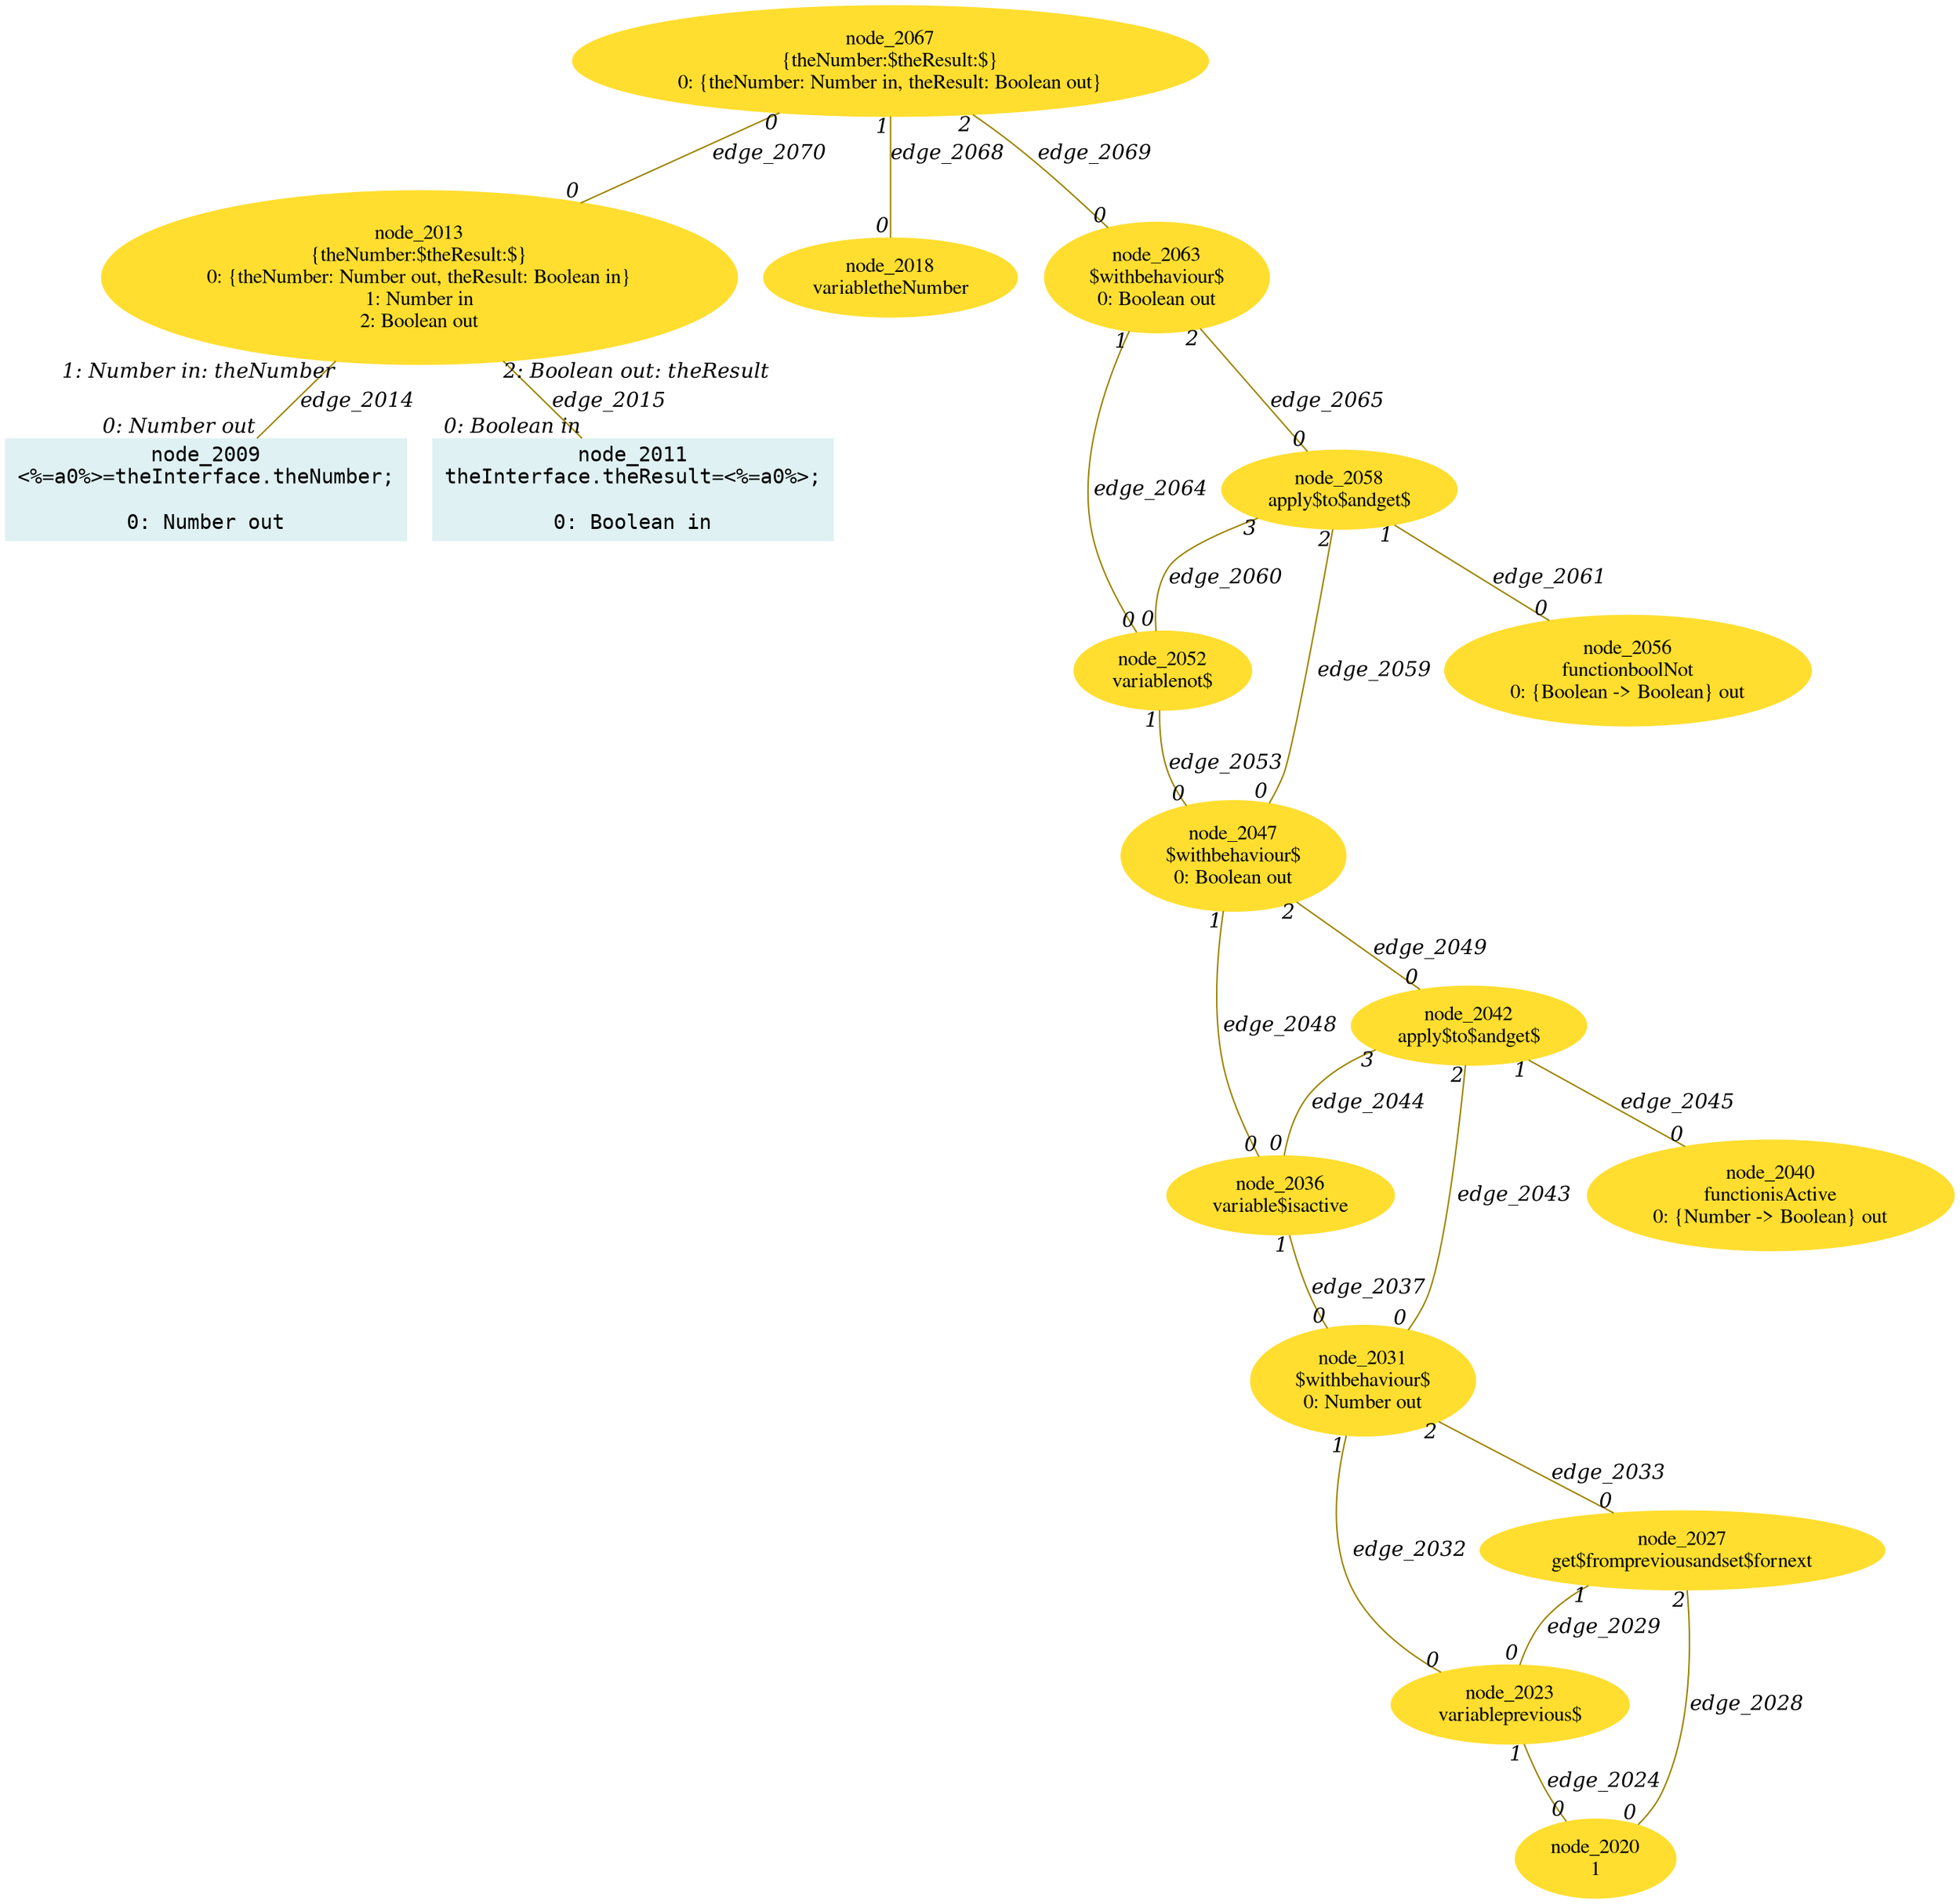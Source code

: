 digraph g{node_2009 [shape="box", style="filled", color="#dff1f2", fontname="Courier", label="node_2009
<%=a0%>=theInterface.theNumber;

0: Number out" ]
node_2011 [shape="box", style="filled", color="#dff1f2", fontname="Courier", label="node_2011
theInterface.theResult=<%=a0%>;

0: Boolean in" ]
node_2013 [shape="ellipse", style="filled", color="#ffde2f", fontname="Times", label="node_2013
{theNumber:$theResult:$}
0: {theNumber: Number out, theResult: Boolean in}
1: Number in
2: Boolean out" ]
node_2018 [shape="ellipse", style="filled", color="#ffde2f", fontname="Times", label="node_2018
variabletheNumber
" ]
node_2020 [shape="ellipse", style="filled", color="#ffde2f", fontname="Times", label="node_2020
1
" ]
node_2023 [shape="ellipse", style="filled", color="#ffde2f", fontname="Times", label="node_2023
variableprevious$
" ]
node_2027 [shape="ellipse", style="filled", color="#ffde2f", fontname="Times", label="node_2027
get$frompreviousandset$fornext
" ]
node_2031 [shape="ellipse", style="filled", color="#ffde2f", fontname="Times", label="node_2031
$withbehaviour$
0: Number out" ]
node_2036 [shape="ellipse", style="filled", color="#ffde2f", fontname="Times", label="node_2036
variable$isactive
" ]
node_2040 [shape="ellipse", style="filled", color="#ffde2f", fontname="Times", label="node_2040
functionisActive
0: {Number -> Boolean} out" ]
node_2042 [shape="ellipse", style="filled", color="#ffde2f", fontname="Times", label="node_2042
apply$to$andget$
" ]
node_2047 [shape="ellipse", style="filled", color="#ffde2f", fontname="Times", label="node_2047
$withbehaviour$
0: Boolean out" ]
node_2052 [shape="ellipse", style="filled", color="#ffde2f", fontname="Times", label="node_2052
variablenot$
" ]
node_2056 [shape="ellipse", style="filled", color="#ffde2f", fontname="Times", label="node_2056
functionboolNot
0: {Boolean -> Boolean} out" ]
node_2058 [shape="ellipse", style="filled", color="#ffde2f", fontname="Times", label="node_2058
apply$to$andget$
" ]
node_2063 [shape="ellipse", style="filled", color="#ffde2f", fontname="Times", label="node_2063
$withbehaviour$
0: Boolean out" ]
node_2067 [shape="ellipse", style="filled", color="#ffde2f", fontname="Times", label="node_2067
{theNumber:$theResult:$}
0: {theNumber: Number in, theResult: Boolean out}" ]
node_2013 -> node_2009 [dir=none, arrowHead=none, fontname="Times-Italic", arrowsize=1, color="#9d8400", label="edge_2014",  headlabel="0: Number out", taillabel="1: Number in: theNumber" ]
node_2013 -> node_2011 [dir=none, arrowHead=none, fontname="Times-Italic", arrowsize=1, color="#9d8400", label="edge_2015",  headlabel="0: Boolean in", taillabel="2: Boolean out: theResult" ]
node_2023 -> node_2020 [dir=none, arrowHead=none, fontname="Times-Italic", arrowsize=1, color="#9d8400", label="edge_2024",  headlabel="0", taillabel="1" ]
node_2027 -> node_2020 [dir=none, arrowHead=none, fontname="Times-Italic", arrowsize=1, color="#9d8400", label="edge_2028",  headlabel="0", taillabel="2" ]
node_2027 -> node_2023 [dir=none, arrowHead=none, fontname="Times-Italic", arrowsize=1, color="#9d8400", label="edge_2029",  headlabel="0", taillabel="1" ]
node_2031 -> node_2023 [dir=none, arrowHead=none, fontname="Times-Italic", arrowsize=1, color="#9d8400", label="edge_2032",  headlabel="0", taillabel="1" ]
node_2031 -> node_2027 [dir=none, arrowHead=none, fontname="Times-Italic", arrowsize=1, color="#9d8400", label="edge_2033",  headlabel="0", taillabel="2" ]
node_2036 -> node_2031 [dir=none, arrowHead=none, fontname="Times-Italic", arrowsize=1, color="#9d8400", label="edge_2037",  headlabel="0", taillabel="1" ]
node_2042 -> node_2031 [dir=none, arrowHead=none, fontname="Times-Italic", arrowsize=1, color="#9d8400", label="edge_2043",  headlabel="0", taillabel="2" ]
node_2042 -> node_2036 [dir=none, arrowHead=none, fontname="Times-Italic", arrowsize=1, color="#9d8400", label="edge_2044",  headlabel="0", taillabel="3" ]
node_2042 -> node_2040 [dir=none, arrowHead=none, fontname="Times-Italic", arrowsize=1, color="#9d8400", label="edge_2045",  headlabel="0", taillabel="1" ]
node_2047 -> node_2036 [dir=none, arrowHead=none, fontname="Times-Italic", arrowsize=1, color="#9d8400", label="edge_2048",  headlabel="0", taillabel="1" ]
node_2047 -> node_2042 [dir=none, arrowHead=none, fontname="Times-Italic", arrowsize=1, color="#9d8400", label="edge_2049",  headlabel="0", taillabel="2" ]
node_2052 -> node_2047 [dir=none, arrowHead=none, fontname="Times-Italic", arrowsize=1, color="#9d8400", label="edge_2053",  headlabel="0", taillabel="1" ]
node_2058 -> node_2047 [dir=none, arrowHead=none, fontname="Times-Italic", arrowsize=1, color="#9d8400", label="edge_2059",  headlabel="0", taillabel="2" ]
node_2058 -> node_2052 [dir=none, arrowHead=none, fontname="Times-Italic", arrowsize=1, color="#9d8400", label="edge_2060",  headlabel="0", taillabel="3" ]
node_2058 -> node_2056 [dir=none, arrowHead=none, fontname="Times-Italic", arrowsize=1, color="#9d8400", label="edge_2061",  headlabel="0", taillabel="1" ]
node_2063 -> node_2052 [dir=none, arrowHead=none, fontname="Times-Italic", arrowsize=1, color="#9d8400", label="edge_2064",  headlabel="0", taillabel="1" ]
node_2063 -> node_2058 [dir=none, arrowHead=none, fontname="Times-Italic", arrowsize=1, color="#9d8400", label="edge_2065",  headlabel="0", taillabel="2" ]
node_2067 -> node_2018 [dir=none, arrowHead=none, fontname="Times-Italic", arrowsize=1, color="#9d8400", label="edge_2068",  headlabel="0", taillabel="1" ]
node_2067 -> node_2063 [dir=none, arrowHead=none, fontname="Times-Italic", arrowsize=1, color="#9d8400", label="edge_2069",  headlabel="0", taillabel="2" ]
node_2067 -> node_2013 [dir=none, arrowHead=none, fontname="Times-Italic", arrowsize=1, color="#9d8400", label="edge_2070",  headlabel="0", taillabel="0" ]
}